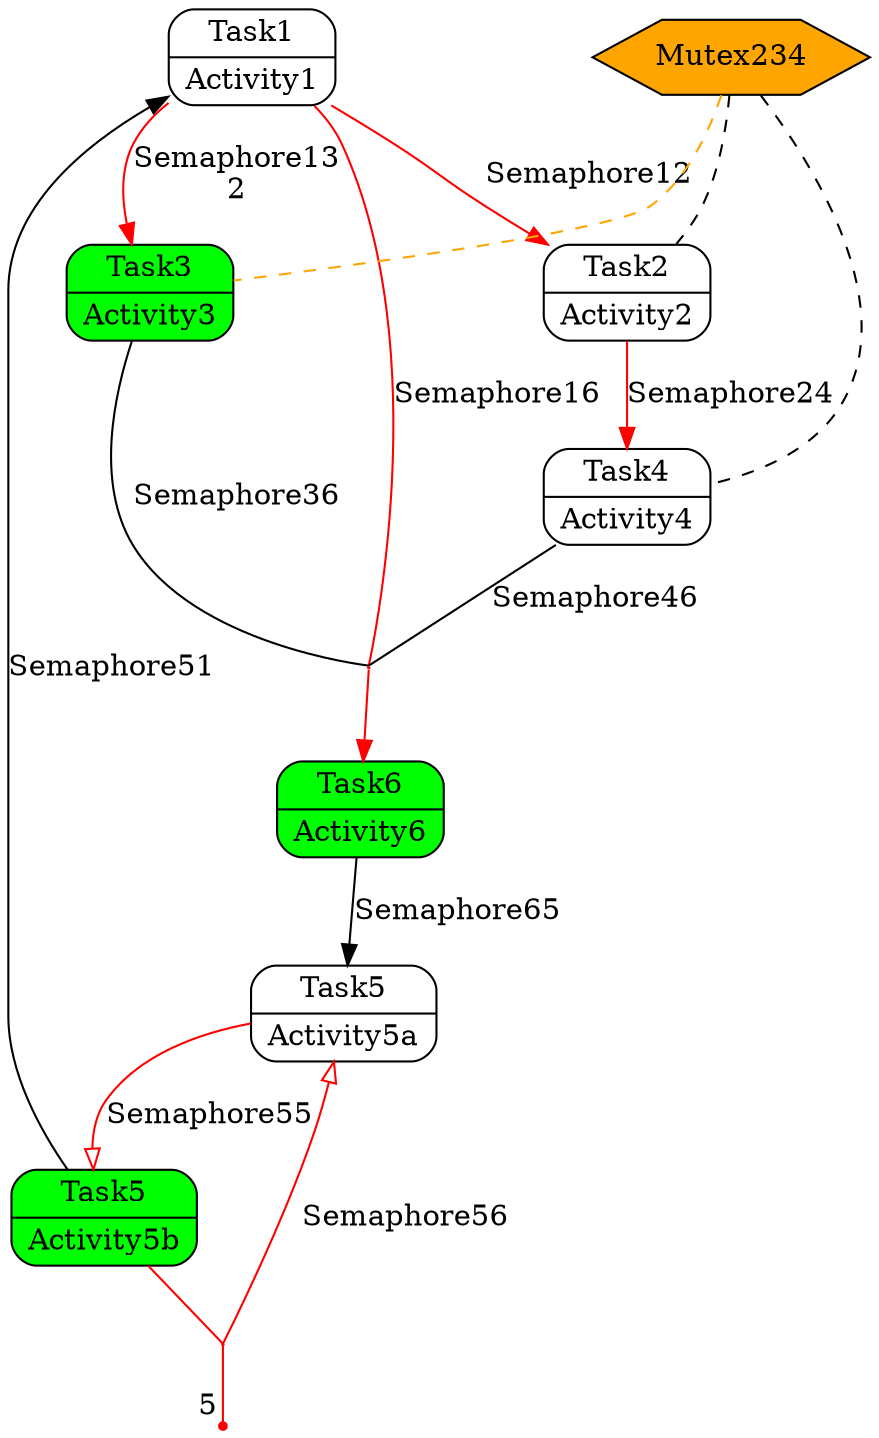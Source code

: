 // Flowchart
digraph {
	graph [bgcolor=transparent]
	size="10,10"
	Activity1 [label="{Task1|Activity1}" color=black fillcolor=transparent fontcolor=black shape=record style="rounded,filled"]
	Activity2 [label="{Task2|Activity2}" color=black fillcolor=transparent fontcolor=black shape=record style="rounded,filled"]
	Activity3 [label="{Task3|Activity3}" color=black fillcolor=green fontcolor=black shape=record style="rounded,filled"]
	Activity4 [label="{Task4|Activity4}" color=black fillcolor=transparent fontcolor=black shape=record style="rounded,filled"]
	Activity5 [label="{Task5|Activity5a}" color=black fillcolor=transparent fontcolor=black shape=record style="rounded,filled"]
	Activity7 [label="{Task5|Activity5b}" color=black fillcolor=green fontcolor=black shape=record style="rounded,filled"]
	Activity6 [label="{Task6|Activity6}" color=black fillcolor=green fontcolor=black shape=record style="rounded,filled"]
	Mutex234 [label=Mutex234 color=black fillcolor=orange fontcolor=black shape=polygon sides=6 style=filled]
	Mutex234 -> Activity2 [arrowhead=none color=black splines=polyline style=dashed]
	Mutex234 -> Activity3 [arrowhead=none color=orange splines=polyline style=dashed]
	Mutex234 -> Activity4 [arrowhead=none color=black splines=polyline style=dashed]
	Activity1 -> Activity2 [label=Semaphore12 color=red fontcolor=black splines=polyline]
	Activity1 -> Activity3 [label="Semaphore13
2" color=red fontcolor=black splines=polyline]
	Dummy0 [color=red height=0.01 shape=point width=0.01]
	Activity1 -> Dummy0 [label=Semaphore16 arrowhead=none color=red fontcolor=black splines=polyline]
	Activity3 -> Dummy0 [label=Semaphore36 arrowhead=none color=black fontcolor=black splines=polyline]
	Activity4 -> Dummy0 [label=Semaphore46 arrowhead=none color=black fontcolor=black splines=polyline]
	Dummy0 [color=red height=0.01 shape=point width=0.01]
	Dummy0 -> Activity6 [arrowhead=normal color=red splines=polyline]
	Activity2 -> Activity4 [label=Semaphore24 color=red fontcolor=black splines=polyline]
	Activity5 -> Activity7 [label=Semaphore55 arrowhead=onormal color=red fontcolor=black splines=polyline]
	Activity7 -> Activity1 [label=Semaphore51 color=black fontcolor=black splines=polyline]
	Dummy1 [color=red height=0.01 shape=point width=0.01]
	Activity7 -> Dummy1 [arrowhead=none color=red splines=polyline]
	Dummy1 -> Activity5 [label=Semaphore56 arrowhead=onormal color=red fontcolor=black splines=polyline]
	Dummy2 [color=red fontcolor=black shape=point xlabel=5]
	Dummy1 -> Dummy2 [arrowhead=none color=red splines=polyline]
	Activity6 -> Activity5 [label=Semaphore65 color=black fontcolor=black splines=polyline]
}

